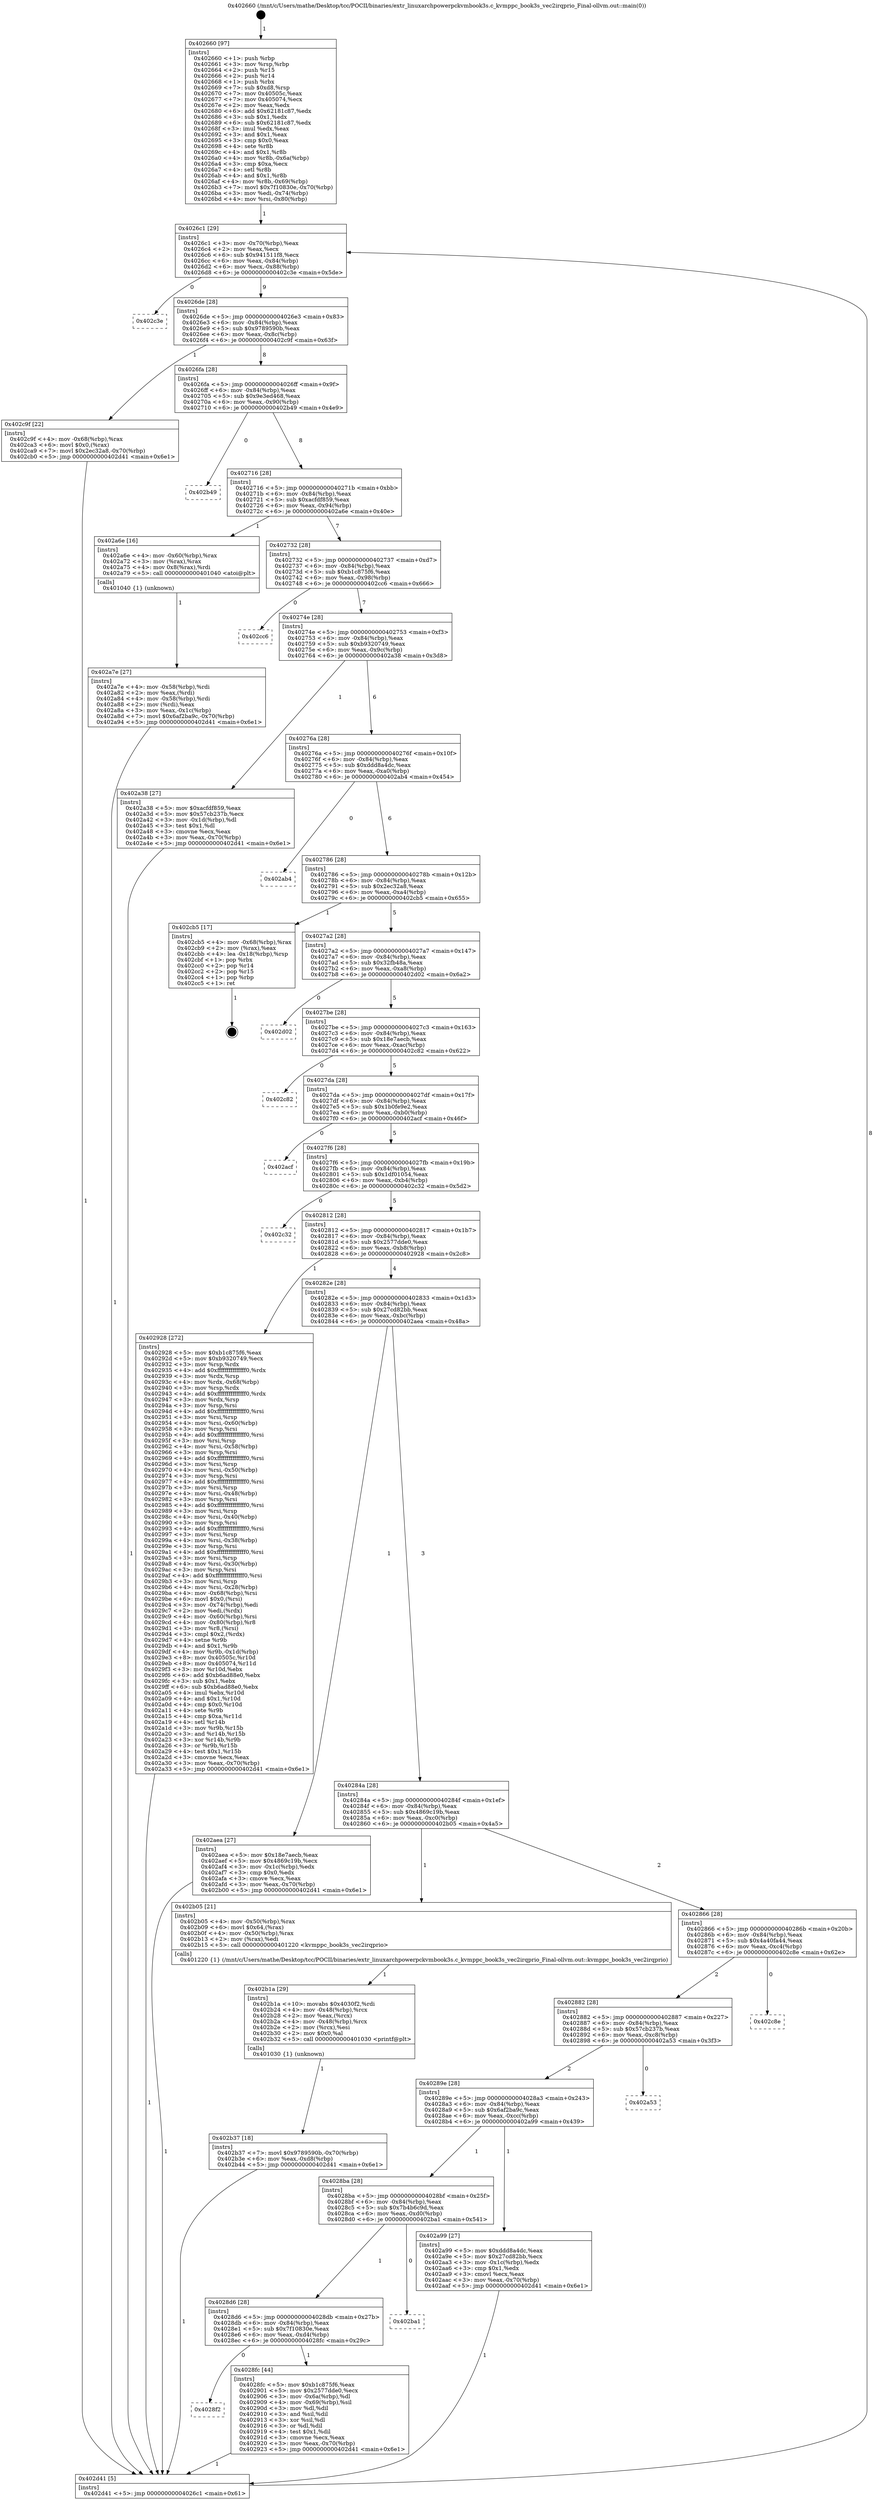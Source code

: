 digraph "0x402660" {
  label = "0x402660 (/mnt/c/Users/mathe/Desktop/tcc/POCII/binaries/extr_linuxarchpowerpckvmbook3s.c_kvmppc_book3s_vec2irqprio_Final-ollvm.out::main(0))"
  labelloc = "t"
  node[shape=record]

  Entry [label="",width=0.3,height=0.3,shape=circle,fillcolor=black,style=filled]
  "0x4026c1" [label="{
     0x4026c1 [29]\l
     | [instrs]\l
     &nbsp;&nbsp;0x4026c1 \<+3\>: mov -0x70(%rbp),%eax\l
     &nbsp;&nbsp;0x4026c4 \<+2\>: mov %eax,%ecx\l
     &nbsp;&nbsp;0x4026c6 \<+6\>: sub $0x941511f8,%ecx\l
     &nbsp;&nbsp;0x4026cc \<+6\>: mov %eax,-0x84(%rbp)\l
     &nbsp;&nbsp;0x4026d2 \<+6\>: mov %ecx,-0x88(%rbp)\l
     &nbsp;&nbsp;0x4026d8 \<+6\>: je 0000000000402c3e \<main+0x5de\>\l
  }"]
  "0x402c3e" [label="{
     0x402c3e\l
  }", style=dashed]
  "0x4026de" [label="{
     0x4026de [28]\l
     | [instrs]\l
     &nbsp;&nbsp;0x4026de \<+5\>: jmp 00000000004026e3 \<main+0x83\>\l
     &nbsp;&nbsp;0x4026e3 \<+6\>: mov -0x84(%rbp),%eax\l
     &nbsp;&nbsp;0x4026e9 \<+5\>: sub $0x9789590b,%eax\l
     &nbsp;&nbsp;0x4026ee \<+6\>: mov %eax,-0x8c(%rbp)\l
     &nbsp;&nbsp;0x4026f4 \<+6\>: je 0000000000402c9f \<main+0x63f\>\l
  }"]
  Exit [label="",width=0.3,height=0.3,shape=circle,fillcolor=black,style=filled,peripheries=2]
  "0x402c9f" [label="{
     0x402c9f [22]\l
     | [instrs]\l
     &nbsp;&nbsp;0x402c9f \<+4\>: mov -0x68(%rbp),%rax\l
     &nbsp;&nbsp;0x402ca3 \<+6\>: movl $0x0,(%rax)\l
     &nbsp;&nbsp;0x402ca9 \<+7\>: movl $0x2ec32a8,-0x70(%rbp)\l
     &nbsp;&nbsp;0x402cb0 \<+5\>: jmp 0000000000402d41 \<main+0x6e1\>\l
  }"]
  "0x4026fa" [label="{
     0x4026fa [28]\l
     | [instrs]\l
     &nbsp;&nbsp;0x4026fa \<+5\>: jmp 00000000004026ff \<main+0x9f\>\l
     &nbsp;&nbsp;0x4026ff \<+6\>: mov -0x84(%rbp),%eax\l
     &nbsp;&nbsp;0x402705 \<+5\>: sub $0x9e3ed468,%eax\l
     &nbsp;&nbsp;0x40270a \<+6\>: mov %eax,-0x90(%rbp)\l
     &nbsp;&nbsp;0x402710 \<+6\>: je 0000000000402b49 \<main+0x4e9\>\l
  }"]
  "0x402b37" [label="{
     0x402b37 [18]\l
     | [instrs]\l
     &nbsp;&nbsp;0x402b37 \<+7\>: movl $0x9789590b,-0x70(%rbp)\l
     &nbsp;&nbsp;0x402b3e \<+6\>: mov %eax,-0xd8(%rbp)\l
     &nbsp;&nbsp;0x402b44 \<+5\>: jmp 0000000000402d41 \<main+0x6e1\>\l
  }"]
  "0x402b49" [label="{
     0x402b49\l
  }", style=dashed]
  "0x402716" [label="{
     0x402716 [28]\l
     | [instrs]\l
     &nbsp;&nbsp;0x402716 \<+5\>: jmp 000000000040271b \<main+0xbb\>\l
     &nbsp;&nbsp;0x40271b \<+6\>: mov -0x84(%rbp),%eax\l
     &nbsp;&nbsp;0x402721 \<+5\>: sub $0xacfdf859,%eax\l
     &nbsp;&nbsp;0x402726 \<+6\>: mov %eax,-0x94(%rbp)\l
     &nbsp;&nbsp;0x40272c \<+6\>: je 0000000000402a6e \<main+0x40e\>\l
  }"]
  "0x402b1a" [label="{
     0x402b1a [29]\l
     | [instrs]\l
     &nbsp;&nbsp;0x402b1a \<+10\>: movabs $0x4030f2,%rdi\l
     &nbsp;&nbsp;0x402b24 \<+4\>: mov -0x48(%rbp),%rcx\l
     &nbsp;&nbsp;0x402b28 \<+2\>: mov %eax,(%rcx)\l
     &nbsp;&nbsp;0x402b2a \<+4\>: mov -0x48(%rbp),%rcx\l
     &nbsp;&nbsp;0x402b2e \<+2\>: mov (%rcx),%esi\l
     &nbsp;&nbsp;0x402b30 \<+2\>: mov $0x0,%al\l
     &nbsp;&nbsp;0x402b32 \<+5\>: call 0000000000401030 \<printf@plt\>\l
     | [calls]\l
     &nbsp;&nbsp;0x401030 \{1\} (unknown)\l
  }"]
  "0x402a6e" [label="{
     0x402a6e [16]\l
     | [instrs]\l
     &nbsp;&nbsp;0x402a6e \<+4\>: mov -0x60(%rbp),%rax\l
     &nbsp;&nbsp;0x402a72 \<+3\>: mov (%rax),%rax\l
     &nbsp;&nbsp;0x402a75 \<+4\>: mov 0x8(%rax),%rdi\l
     &nbsp;&nbsp;0x402a79 \<+5\>: call 0000000000401040 \<atoi@plt\>\l
     | [calls]\l
     &nbsp;&nbsp;0x401040 \{1\} (unknown)\l
  }"]
  "0x402732" [label="{
     0x402732 [28]\l
     | [instrs]\l
     &nbsp;&nbsp;0x402732 \<+5\>: jmp 0000000000402737 \<main+0xd7\>\l
     &nbsp;&nbsp;0x402737 \<+6\>: mov -0x84(%rbp),%eax\l
     &nbsp;&nbsp;0x40273d \<+5\>: sub $0xb1c875f6,%eax\l
     &nbsp;&nbsp;0x402742 \<+6\>: mov %eax,-0x98(%rbp)\l
     &nbsp;&nbsp;0x402748 \<+6\>: je 0000000000402cc6 \<main+0x666\>\l
  }"]
  "0x402a7e" [label="{
     0x402a7e [27]\l
     | [instrs]\l
     &nbsp;&nbsp;0x402a7e \<+4\>: mov -0x58(%rbp),%rdi\l
     &nbsp;&nbsp;0x402a82 \<+2\>: mov %eax,(%rdi)\l
     &nbsp;&nbsp;0x402a84 \<+4\>: mov -0x58(%rbp),%rdi\l
     &nbsp;&nbsp;0x402a88 \<+2\>: mov (%rdi),%eax\l
     &nbsp;&nbsp;0x402a8a \<+3\>: mov %eax,-0x1c(%rbp)\l
     &nbsp;&nbsp;0x402a8d \<+7\>: movl $0x6af2ba9c,-0x70(%rbp)\l
     &nbsp;&nbsp;0x402a94 \<+5\>: jmp 0000000000402d41 \<main+0x6e1\>\l
  }"]
  "0x402cc6" [label="{
     0x402cc6\l
  }", style=dashed]
  "0x40274e" [label="{
     0x40274e [28]\l
     | [instrs]\l
     &nbsp;&nbsp;0x40274e \<+5\>: jmp 0000000000402753 \<main+0xf3\>\l
     &nbsp;&nbsp;0x402753 \<+6\>: mov -0x84(%rbp),%eax\l
     &nbsp;&nbsp;0x402759 \<+5\>: sub $0xb9320749,%eax\l
     &nbsp;&nbsp;0x40275e \<+6\>: mov %eax,-0x9c(%rbp)\l
     &nbsp;&nbsp;0x402764 \<+6\>: je 0000000000402a38 \<main+0x3d8\>\l
  }"]
  "0x402660" [label="{
     0x402660 [97]\l
     | [instrs]\l
     &nbsp;&nbsp;0x402660 \<+1\>: push %rbp\l
     &nbsp;&nbsp;0x402661 \<+3\>: mov %rsp,%rbp\l
     &nbsp;&nbsp;0x402664 \<+2\>: push %r15\l
     &nbsp;&nbsp;0x402666 \<+2\>: push %r14\l
     &nbsp;&nbsp;0x402668 \<+1\>: push %rbx\l
     &nbsp;&nbsp;0x402669 \<+7\>: sub $0xd8,%rsp\l
     &nbsp;&nbsp;0x402670 \<+7\>: mov 0x40505c,%eax\l
     &nbsp;&nbsp;0x402677 \<+7\>: mov 0x405074,%ecx\l
     &nbsp;&nbsp;0x40267e \<+2\>: mov %eax,%edx\l
     &nbsp;&nbsp;0x402680 \<+6\>: add $0x62181c87,%edx\l
     &nbsp;&nbsp;0x402686 \<+3\>: sub $0x1,%edx\l
     &nbsp;&nbsp;0x402689 \<+6\>: sub $0x62181c87,%edx\l
     &nbsp;&nbsp;0x40268f \<+3\>: imul %edx,%eax\l
     &nbsp;&nbsp;0x402692 \<+3\>: and $0x1,%eax\l
     &nbsp;&nbsp;0x402695 \<+3\>: cmp $0x0,%eax\l
     &nbsp;&nbsp;0x402698 \<+4\>: sete %r8b\l
     &nbsp;&nbsp;0x40269c \<+4\>: and $0x1,%r8b\l
     &nbsp;&nbsp;0x4026a0 \<+4\>: mov %r8b,-0x6a(%rbp)\l
     &nbsp;&nbsp;0x4026a4 \<+3\>: cmp $0xa,%ecx\l
     &nbsp;&nbsp;0x4026a7 \<+4\>: setl %r8b\l
     &nbsp;&nbsp;0x4026ab \<+4\>: and $0x1,%r8b\l
     &nbsp;&nbsp;0x4026af \<+4\>: mov %r8b,-0x69(%rbp)\l
     &nbsp;&nbsp;0x4026b3 \<+7\>: movl $0x7f10830e,-0x70(%rbp)\l
     &nbsp;&nbsp;0x4026ba \<+3\>: mov %edi,-0x74(%rbp)\l
     &nbsp;&nbsp;0x4026bd \<+4\>: mov %rsi,-0x80(%rbp)\l
  }"]
  "0x402a38" [label="{
     0x402a38 [27]\l
     | [instrs]\l
     &nbsp;&nbsp;0x402a38 \<+5\>: mov $0xacfdf859,%eax\l
     &nbsp;&nbsp;0x402a3d \<+5\>: mov $0x57cb237b,%ecx\l
     &nbsp;&nbsp;0x402a42 \<+3\>: mov -0x1d(%rbp),%dl\l
     &nbsp;&nbsp;0x402a45 \<+3\>: test $0x1,%dl\l
     &nbsp;&nbsp;0x402a48 \<+3\>: cmovne %ecx,%eax\l
     &nbsp;&nbsp;0x402a4b \<+3\>: mov %eax,-0x70(%rbp)\l
     &nbsp;&nbsp;0x402a4e \<+5\>: jmp 0000000000402d41 \<main+0x6e1\>\l
  }"]
  "0x40276a" [label="{
     0x40276a [28]\l
     | [instrs]\l
     &nbsp;&nbsp;0x40276a \<+5\>: jmp 000000000040276f \<main+0x10f\>\l
     &nbsp;&nbsp;0x40276f \<+6\>: mov -0x84(%rbp),%eax\l
     &nbsp;&nbsp;0x402775 \<+5\>: sub $0xddd8a4dc,%eax\l
     &nbsp;&nbsp;0x40277a \<+6\>: mov %eax,-0xa0(%rbp)\l
     &nbsp;&nbsp;0x402780 \<+6\>: je 0000000000402ab4 \<main+0x454\>\l
  }"]
  "0x402d41" [label="{
     0x402d41 [5]\l
     | [instrs]\l
     &nbsp;&nbsp;0x402d41 \<+5\>: jmp 00000000004026c1 \<main+0x61\>\l
  }"]
  "0x402ab4" [label="{
     0x402ab4\l
  }", style=dashed]
  "0x402786" [label="{
     0x402786 [28]\l
     | [instrs]\l
     &nbsp;&nbsp;0x402786 \<+5\>: jmp 000000000040278b \<main+0x12b\>\l
     &nbsp;&nbsp;0x40278b \<+6\>: mov -0x84(%rbp),%eax\l
     &nbsp;&nbsp;0x402791 \<+5\>: sub $0x2ec32a8,%eax\l
     &nbsp;&nbsp;0x402796 \<+6\>: mov %eax,-0xa4(%rbp)\l
     &nbsp;&nbsp;0x40279c \<+6\>: je 0000000000402cb5 \<main+0x655\>\l
  }"]
  "0x4028f2" [label="{
     0x4028f2\l
  }", style=dashed]
  "0x402cb5" [label="{
     0x402cb5 [17]\l
     | [instrs]\l
     &nbsp;&nbsp;0x402cb5 \<+4\>: mov -0x68(%rbp),%rax\l
     &nbsp;&nbsp;0x402cb9 \<+2\>: mov (%rax),%eax\l
     &nbsp;&nbsp;0x402cbb \<+4\>: lea -0x18(%rbp),%rsp\l
     &nbsp;&nbsp;0x402cbf \<+1\>: pop %rbx\l
     &nbsp;&nbsp;0x402cc0 \<+2\>: pop %r14\l
     &nbsp;&nbsp;0x402cc2 \<+2\>: pop %r15\l
     &nbsp;&nbsp;0x402cc4 \<+1\>: pop %rbp\l
     &nbsp;&nbsp;0x402cc5 \<+1\>: ret\l
  }"]
  "0x4027a2" [label="{
     0x4027a2 [28]\l
     | [instrs]\l
     &nbsp;&nbsp;0x4027a2 \<+5\>: jmp 00000000004027a7 \<main+0x147\>\l
     &nbsp;&nbsp;0x4027a7 \<+6\>: mov -0x84(%rbp),%eax\l
     &nbsp;&nbsp;0x4027ad \<+5\>: sub $0x32fb48a,%eax\l
     &nbsp;&nbsp;0x4027b2 \<+6\>: mov %eax,-0xa8(%rbp)\l
     &nbsp;&nbsp;0x4027b8 \<+6\>: je 0000000000402d02 \<main+0x6a2\>\l
  }"]
  "0x4028fc" [label="{
     0x4028fc [44]\l
     | [instrs]\l
     &nbsp;&nbsp;0x4028fc \<+5\>: mov $0xb1c875f6,%eax\l
     &nbsp;&nbsp;0x402901 \<+5\>: mov $0x2577dde0,%ecx\l
     &nbsp;&nbsp;0x402906 \<+3\>: mov -0x6a(%rbp),%dl\l
     &nbsp;&nbsp;0x402909 \<+4\>: mov -0x69(%rbp),%sil\l
     &nbsp;&nbsp;0x40290d \<+3\>: mov %dl,%dil\l
     &nbsp;&nbsp;0x402910 \<+3\>: and %sil,%dil\l
     &nbsp;&nbsp;0x402913 \<+3\>: xor %sil,%dl\l
     &nbsp;&nbsp;0x402916 \<+3\>: or %dl,%dil\l
     &nbsp;&nbsp;0x402919 \<+4\>: test $0x1,%dil\l
     &nbsp;&nbsp;0x40291d \<+3\>: cmovne %ecx,%eax\l
     &nbsp;&nbsp;0x402920 \<+3\>: mov %eax,-0x70(%rbp)\l
     &nbsp;&nbsp;0x402923 \<+5\>: jmp 0000000000402d41 \<main+0x6e1\>\l
  }"]
  "0x402d02" [label="{
     0x402d02\l
  }", style=dashed]
  "0x4027be" [label="{
     0x4027be [28]\l
     | [instrs]\l
     &nbsp;&nbsp;0x4027be \<+5\>: jmp 00000000004027c3 \<main+0x163\>\l
     &nbsp;&nbsp;0x4027c3 \<+6\>: mov -0x84(%rbp),%eax\l
     &nbsp;&nbsp;0x4027c9 \<+5\>: sub $0x18e7aecb,%eax\l
     &nbsp;&nbsp;0x4027ce \<+6\>: mov %eax,-0xac(%rbp)\l
     &nbsp;&nbsp;0x4027d4 \<+6\>: je 0000000000402c82 \<main+0x622\>\l
  }"]
  "0x4028d6" [label="{
     0x4028d6 [28]\l
     | [instrs]\l
     &nbsp;&nbsp;0x4028d6 \<+5\>: jmp 00000000004028db \<main+0x27b\>\l
     &nbsp;&nbsp;0x4028db \<+6\>: mov -0x84(%rbp),%eax\l
     &nbsp;&nbsp;0x4028e1 \<+5\>: sub $0x7f10830e,%eax\l
     &nbsp;&nbsp;0x4028e6 \<+6\>: mov %eax,-0xd4(%rbp)\l
     &nbsp;&nbsp;0x4028ec \<+6\>: je 00000000004028fc \<main+0x29c\>\l
  }"]
  "0x402c82" [label="{
     0x402c82\l
  }", style=dashed]
  "0x4027da" [label="{
     0x4027da [28]\l
     | [instrs]\l
     &nbsp;&nbsp;0x4027da \<+5\>: jmp 00000000004027df \<main+0x17f\>\l
     &nbsp;&nbsp;0x4027df \<+6\>: mov -0x84(%rbp),%eax\l
     &nbsp;&nbsp;0x4027e5 \<+5\>: sub $0x1b0fe9e2,%eax\l
     &nbsp;&nbsp;0x4027ea \<+6\>: mov %eax,-0xb0(%rbp)\l
     &nbsp;&nbsp;0x4027f0 \<+6\>: je 0000000000402acf \<main+0x46f\>\l
  }"]
  "0x402ba1" [label="{
     0x402ba1\l
  }", style=dashed]
  "0x402acf" [label="{
     0x402acf\l
  }", style=dashed]
  "0x4027f6" [label="{
     0x4027f6 [28]\l
     | [instrs]\l
     &nbsp;&nbsp;0x4027f6 \<+5\>: jmp 00000000004027fb \<main+0x19b\>\l
     &nbsp;&nbsp;0x4027fb \<+6\>: mov -0x84(%rbp),%eax\l
     &nbsp;&nbsp;0x402801 \<+5\>: sub $0x1df01054,%eax\l
     &nbsp;&nbsp;0x402806 \<+6\>: mov %eax,-0xb4(%rbp)\l
     &nbsp;&nbsp;0x40280c \<+6\>: je 0000000000402c32 \<main+0x5d2\>\l
  }"]
  "0x4028ba" [label="{
     0x4028ba [28]\l
     | [instrs]\l
     &nbsp;&nbsp;0x4028ba \<+5\>: jmp 00000000004028bf \<main+0x25f\>\l
     &nbsp;&nbsp;0x4028bf \<+6\>: mov -0x84(%rbp),%eax\l
     &nbsp;&nbsp;0x4028c5 \<+5\>: sub $0x7b4b6c9d,%eax\l
     &nbsp;&nbsp;0x4028ca \<+6\>: mov %eax,-0xd0(%rbp)\l
     &nbsp;&nbsp;0x4028d0 \<+6\>: je 0000000000402ba1 \<main+0x541\>\l
  }"]
  "0x402c32" [label="{
     0x402c32\l
  }", style=dashed]
  "0x402812" [label="{
     0x402812 [28]\l
     | [instrs]\l
     &nbsp;&nbsp;0x402812 \<+5\>: jmp 0000000000402817 \<main+0x1b7\>\l
     &nbsp;&nbsp;0x402817 \<+6\>: mov -0x84(%rbp),%eax\l
     &nbsp;&nbsp;0x40281d \<+5\>: sub $0x2577dde0,%eax\l
     &nbsp;&nbsp;0x402822 \<+6\>: mov %eax,-0xb8(%rbp)\l
     &nbsp;&nbsp;0x402828 \<+6\>: je 0000000000402928 \<main+0x2c8\>\l
  }"]
  "0x402a99" [label="{
     0x402a99 [27]\l
     | [instrs]\l
     &nbsp;&nbsp;0x402a99 \<+5\>: mov $0xddd8a4dc,%eax\l
     &nbsp;&nbsp;0x402a9e \<+5\>: mov $0x27cd82bb,%ecx\l
     &nbsp;&nbsp;0x402aa3 \<+3\>: mov -0x1c(%rbp),%edx\l
     &nbsp;&nbsp;0x402aa6 \<+3\>: cmp $0x1,%edx\l
     &nbsp;&nbsp;0x402aa9 \<+3\>: cmovl %ecx,%eax\l
     &nbsp;&nbsp;0x402aac \<+3\>: mov %eax,-0x70(%rbp)\l
     &nbsp;&nbsp;0x402aaf \<+5\>: jmp 0000000000402d41 \<main+0x6e1\>\l
  }"]
  "0x402928" [label="{
     0x402928 [272]\l
     | [instrs]\l
     &nbsp;&nbsp;0x402928 \<+5\>: mov $0xb1c875f6,%eax\l
     &nbsp;&nbsp;0x40292d \<+5\>: mov $0xb9320749,%ecx\l
     &nbsp;&nbsp;0x402932 \<+3\>: mov %rsp,%rdx\l
     &nbsp;&nbsp;0x402935 \<+4\>: add $0xfffffffffffffff0,%rdx\l
     &nbsp;&nbsp;0x402939 \<+3\>: mov %rdx,%rsp\l
     &nbsp;&nbsp;0x40293c \<+4\>: mov %rdx,-0x68(%rbp)\l
     &nbsp;&nbsp;0x402940 \<+3\>: mov %rsp,%rdx\l
     &nbsp;&nbsp;0x402943 \<+4\>: add $0xfffffffffffffff0,%rdx\l
     &nbsp;&nbsp;0x402947 \<+3\>: mov %rdx,%rsp\l
     &nbsp;&nbsp;0x40294a \<+3\>: mov %rsp,%rsi\l
     &nbsp;&nbsp;0x40294d \<+4\>: add $0xfffffffffffffff0,%rsi\l
     &nbsp;&nbsp;0x402951 \<+3\>: mov %rsi,%rsp\l
     &nbsp;&nbsp;0x402954 \<+4\>: mov %rsi,-0x60(%rbp)\l
     &nbsp;&nbsp;0x402958 \<+3\>: mov %rsp,%rsi\l
     &nbsp;&nbsp;0x40295b \<+4\>: add $0xfffffffffffffff0,%rsi\l
     &nbsp;&nbsp;0x40295f \<+3\>: mov %rsi,%rsp\l
     &nbsp;&nbsp;0x402962 \<+4\>: mov %rsi,-0x58(%rbp)\l
     &nbsp;&nbsp;0x402966 \<+3\>: mov %rsp,%rsi\l
     &nbsp;&nbsp;0x402969 \<+4\>: add $0xfffffffffffffff0,%rsi\l
     &nbsp;&nbsp;0x40296d \<+3\>: mov %rsi,%rsp\l
     &nbsp;&nbsp;0x402970 \<+4\>: mov %rsi,-0x50(%rbp)\l
     &nbsp;&nbsp;0x402974 \<+3\>: mov %rsp,%rsi\l
     &nbsp;&nbsp;0x402977 \<+4\>: add $0xfffffffffffffff0,%rsi\l
     &nbsp;&nbsp;0x40297b \<+3\>: mov %rsi,%rsp\l
     &nbsp;&nbsp;0x40297e \<+4\>: mov %rsi,-0x48(%rbp)\l
     &nbsp;&nbsp;0x402982 \<+3\>: mov %rsp,%rsi\l
     &nbsp;&nbsp;0x402985 \<+4\>: add $0xfffffffffffffff0,%rsi\l
     &nbsp;&nbsp;0x402989 \<+3\>: mov %rsi,%rsp\l
     &nbsp;&nbsp;0x40298c \<+4\>: mov %rsi,-0x40(%rbp)\l
     &nbsp;&nbsp;0x402990 \<+3\>: mov %rsp,%rsi\l
     &nbsp;&nbsp;0x402993 \<+4\>: add $0xfffffffffffffff0,%rsi\l
     &nbsp;&nbsp;0x402997 \<+3\>: mov %rsi,%rsp\l
     &nbsp;&nbsp;0x40299a \<+4\>: mov %rsi,-0x38(%rbp)\l
     &nbsp;&nbsp;0x40299e \<+3\>: mov %rsp,%rsi\l
     &nbsp;&nbsp;0x4029a1 \<+4\>: add $0xfffffffffffffff0,%rsi\l
     &nbsp;&nbsp;0x4029a5 \<+3\>: mov %rsi,%rsp\l
     &nbsp;&nbsp;0x4029a8 \<+4\>: mov %rsi,-0x30(%rbp)\l
     &nbsp;&nbsp;0x4029ac \<+3\>: mov %rsp,%rsi\l
     &nbsp;&nbsp;0x4029af \<+4\>: add $0xfffffffffffffff0,%rsi\l
     &nbsp;&nbsp;0x4029b3 \<+3\>: mov %rsi,%rsp\l
     &nbsp;&nbsp;0x4029b6 \<+4\>: mov %rsi,-0x28(%rbp)\l
     &nbsp;&nbsp;0x4029ba \<+4\>: mov -0x68(%rbp),%rsi\l
     &nbsp;&nbsp;0x4029be \<+6\>: movl $0x0,(%rsi)\l
     &nbsp;&nbsp;0x4029c4 \<+3\>: mov -0x74(%rbp),%edi\l
     &nbsp;&nbsp;0x4029c7 \<+2\>: mov %edi,(%rdx)\l
     &nbsp;&nbsp;0x4029c9 \<+4\>: mov -0x60(%rbp),%rsi\l
     &nbsp;&nbsp;0x4029cd \<+4\>: mov -0x80(%rbp),%r8\l
     &nbsp;&nbsp;0x4029d1 \<+3\>: mov %r8,(%rsi)\l
     &nbsp;&nbsp;0x4029d4 \<+3\>: cmpl $0x2,(%rdx)\l
     &nbsp;&nbsp;0x4029d7 \<+4\>: setne %r9b\l
     &nbsp;&nbsp;0x4029db \<+4\>: and $0x1,%r9b\l
     &nbsp;&nbsp;0x4029df \<+4\>: mov %r9b,-0x1d(%rbp)\l
     &nbsp;&nbsp;0x4029e3 \<+8\>: mov 0x40505c,%r10d\l
     &nbsp;&nbsp;0x4029eb \<+8\>: mov 0x405074,%r11d\l
     &nbsp;&nbsp;0x4029f3 \<+3\>: mov %r10d,%ebx\l
     &nbsp;&nbsp;0x4029f6 \<+6\>: add $0xb6ad88e0,%ebx\l
     &nbsp;&nbsp;0x4029fc \<+3\>: sub $0x1,%ebx\l
     &nbsp;&nbsp;0x4029ff \<+6\>: sub $0xb6ad88e0,%ebx\l
     &nbsp;&nbsp;0x402a05 \<+4\>: imul %ebx,%r10d\l
     &nbsp;&nbsp;0x402a09 \<+4\>: and $0x1,%r10d\l
     &nbsp;&nbsp;0x402a0d \<+4\>: cmp $0x0,%r10d\l
     &nbsp;&nbsp;0x402a11 \<+4\>: sete %r9b\l
     &nbsp;&nbsp;0x402a15 \<+4\>: cmp $0xa,%r11d\l
     &nbsp;&nbsp;0x402a19 \<+4\>: setl %r14b\l
     &nbsp;&nbsp;0x402a1d \<+3\>: mov %r9b,%r15b\l
     &nbsp;&nbsp;0x402a20 \<+3\>: and %r14b,%r15b\l
     &nbsp;&nbsp;0x402a23 \<+3\>: xor %r14b,%r9b\l
     &nbsp;&nbsp;0x402a26 \<+3\>: or %r9b,%r15b\l
     &nbsp;&nbsp;0x402a29 \<+4\>: test $0x1,%r15b\l
     &nbsp;&nbsp;0x402a2d \<+3\>: cmovne %ecx,%eax\l
     &nbsp;&nbsp;0x402a30 \<+3\>: mov %eax,-0x70(%rbp)\l
     &nbsp;&nbsp;0x402a33 \<+5\>: jmp 0000000000402d41 \<main+0x6e1\>\l
  }"]
  "0x40282e" [label="{
     0x40282e [28]\l
     | [instrs]\l
     &nbsp;&nbsp;0x40282e \<+5\>: jmp 0000000000402833 \<main+0x1d3\>\l
     &nbsp;&nbsp;0x402833 \<+6\>: mov -0x84(%rbp),%eax\l
     &nbsp;&nbsp;0x402839 \<+5\>: sub $0x27cd82bb,%eax\l
     &nbsp;&nbsp;0x40283e \<+6\>: mov %eax,-0xbc(%rbp)\l
     &nbsp;&nbsp;0x402844 \<+6\>: je 0000000000402aea \<main+0x48a\>\l
  }"]
  "0x40289e" [label="{
     0x40289e [28]\l
     | [instrs]\l
     &nbsp;&nbsp;0x40289e \<+5\>: jmp 00000000004028a3 \<main+0x243\>\l
     &nbsp;&nbsp;0x4028a3 \<+6\>: mov -0x84(%rbp),%eax\l
     &nbsp;&nbsp;0x4028a9 \<+5\>: sub $0x6af2ba9c,%eax\l
     &nbsp;&nbsp;0x4028ae \<+6\>: mov %eax,-0xcc(%rbp)\l
     &nbsp;&nbsp;0x4028b4 \<+6\>: je 0000000000402a99 \<main+0x439\>\l
  }"]
  "0x402aea" [label="{
     0x402aea [27]\l
     | [instrs]\l
     &nbsp;&nbsp;0x402aea \<+5\>: mov $0x18e7aecb,%eax\l
     &nbsp;&nbsp;0x402aef \<+5\>: mov $0x4869c19b,%ecx\l
     &nbsp;&nbsp;0x402af4 \<+3\>: mov -0x1c(%rbp),%edx\l
     &nbsp;&nbsp;0x402af7 \<+3\>: cmp $0x0,%edx\l
     &nbsp;&nbsp;0x402afa \<+3\>: cmove %ecx,%eax\l
     &nbsp;&nbsp;0x402afd \<+3\>: mov %eax,-0x70(%rbp)\l
     &nbsp;&nbsp;0x402b00 \<+5\>: jmp 0000000000402d41 \<main+0x6e1\>\l
  }"]
  "0x40284a" [label="{
     0x40284a [28]\l
     | [instrs]\l
     &nbsp;&nbsp;0x40284a \<+5\>: jmp 000000000040284f \<main+0x1ef\>\l
     &nbsp;&nbsp;0x40284f \<+6\>: mov -0x84(%rbp),%eax\l
     &nbsp;&nbsp;0x402855 \<+5\>: sub $0x4869c19b,%eax\l
     &nbsp;&nbsp;0x40285a \<+6\>: mov %eax,-0xc0(%rbp)\l
     &nbsp;&nbsp;0x402860 \<+6\>: je 0000000000402b05 \<main+0x4a5\>\l
  }"]
  "0x402a53" [label="{
     0x402a53\l
  }", style=dashed]
  "0x402b05" [label="{
     0x402b05 [21]\l
     | [instrs]\l
     &nbsp;&nbsp;0x402b05 \<+4\>: mov -0x50(%rbp),%rax\l
     &nbsp;&nbsp;0x402b09 \<+6\>: movl $0x64,(%rax)\l
     &nbsp;&nbsp;0x402b0f \<+4\>: mov -0x50(%rbp),%rax\l
     &nbsp;&nbsp;0x402b13 \<+2\>: mov (%rax),%edi\l
     &nbsp;&nbsp;0x402b15 \<+5\>: call 0000000000401220 \<kvmppc_book3s_vec2irqprio\>\l
     | [calls]\l
     &nbsp;&nbsp;0x401220 \{1\} (/mnt/c/Users/mathe/Desktop/tcc/POCII/binaries/extr_linuxarchpowerpckvmbook3s.c_kvmppc_book3s_vec2irqprio_Final-ollvm.out::kvmppc_book3s_vec2irqprio)\l
  }"]
  "0x402866" [label="{
     0x402866 [28]\l
     | [instrs]\l
     &nbsp;&nbsp;0x402866 \<+5\>: jmp 000000000040286b \<main+0x20b\>\l
     &nbsp;&nbsp;0x40286b \<+6\>: mov -0x84(%rbp),%eax\l
     &nbsp;&nbsp;0x402871 \<+5\>: sub $0x4a40fa44,%eax\l
     &nbsp;&nbsp;0x402876 \<+6\>: mov %eax,-0xc4(%rbp)\l
     &nbsp;&nbsp;0x40287c \<+6\>: je 0000000000402c8e \<main+0x62e\>\l
  }"]
  "0x402882" [label="{
     0x402882 [28]\l
     | [instrs]\l
     &nbsp;&nbsp;0x402882 \<+5\>: jmp 0000000000402887 \<main+0x227\>\l
     &nbsp;&nbsp;0x402887 \<+6\>: mov -0x84(%rbp),%eax\l
     &nbsp;&nbsp;0x40288d \<+5\>: sub $0x57cb237b,%eax\l
     &nbsp;&nbsp;0x402892 \<+6\>: mov %eax,-0xc8(%rbp)\l
     &nbsp;&nbsp;0x402898 \<+6\>: je 0000000000402a53 \<main+0x3f3\>\l
  }"]
  "0x402c8e" [label="{
     0x402c8e\l
  }", style=dashed]
  Entry -> "0x402660" [label=" 1"]
  "0x4026c1" -> "0x402c3e" [label=" 0"]
  "0x4026c1" -> "0x4026de" [label=" 9"]
  "0x402cb5" -> Exit [label=" 1"]
  "0x4026de" -> "0x402c9f" [label=" 1"]
  "0x4026de" -> "0x4026fa" [label=" 8"]
  "0x402c9f" -> "0x402d41" [label=" 1"]
  "0x4026fa" -> "0x402b49" [label=" 0"]
  "0x4026fa" -> "0x402716" [label=" 8"]
  "0x402b37" -> "0x402d41" [label=" 1"]
  "0x402716" -> "0x402a6e" [label=" 1"]
  "0x402716" -> "0x402732" [label=" 7"]
  "0x402b1a" -> "0x402b37" [label=" 1"]
  "0x402732" -> "0x402cc6" [label=" 0"]
  "0x402732" -> "0x40274e" [label=" 7"]
  "0x402b05" -> "0x402b1a" [label=" 1"]
  "0x40274e" -> "0x402a38" [label=" 1"]
  "0x40274e" -> "0x40276a" [label=" 6"]
  "0x402a99" -> "0x402d41" [label=" 1"]
  "0x40276a" -> "0x402ab4" [label=" 0"]
  "0x40276a" -> "0x402786" [label=" 6"]
  "0x402a7e" -> "0x402d41" [label=" 1"]
  "0x402786" -> "0x402cb5" [label=" 1"]
  "0x402786" -> "0x4027a2" [label=" 5"]
  "0x402a6e" -> "0x402a7e" [label=" 1"]
  "0x4027a2" -> "0x402d02" [label=" 0"]
  "0x4027a2" -> "0x4027be" [label=" 5"]
  "0x402a38" -> "0x402d41" [label=" 1"]
  "0x4027be" -> "0x402c82" [label=" 0"]
  "0x4027be" -> "0x4027da" [label=" 5"]
  "0x402aea" -> "0x402d41" [label=" 1"]
  "0x4027da" -> "0x402acf" [label=" 0"]
  "0x4027da" -> "0x4027f6" [label=" 5"]
  "0x402d41" -> "0x4026c1" [label=" 8"]
  "0x4027f6" -> "0x402c32" [label=" 0"]
  "0x4027f6" -> "0x402812" [label=" 5"]
  "0x4028fc" -> "0x402d41" [label=" 1"]
  "0x402812" -> "0x402928" [label=" 1"]
  "0x402812" -> "0x40282e" [label=" 4"]
  "0x4028d6" -> "0x4028f2" [label=" 0"]
  "0x40282e" -> "0x402aea" [label=" 1"]
  "0x40282e" -> "0x40284a" [label=" 3"]
  "0x402928" -> "0x402d41" [label=" 1"]
  "0x40284a" -> "0x402b05" [label=" 1"]
  "0x40284a" -> "0x402866" [label=" 2"]
  "0x4028ba" -> "0x4028d6" [label=" 1"]
  "0x402866" -> "0x402c8e" [label=" 0"]
  "0x402866" -> "0x402882" [label=" 2"]
  "0x4028ba" -> "0x402ba1" [label=" 0"]
  "0x402882" -> "0x402a53" [label=" 0"]
  "0x402882" -> "0x40289e" [label=" 2"]
  "0x4028d6" -> "0x4028fc" [label=" 1"]
  "0x40289e" -> "0x402a99" [label=" 1"]
  "0x40289e" -> "0x4028ba" [label=" 1"]
  "0x402660" -> "0x4026c1" [label=" 1"]
}
